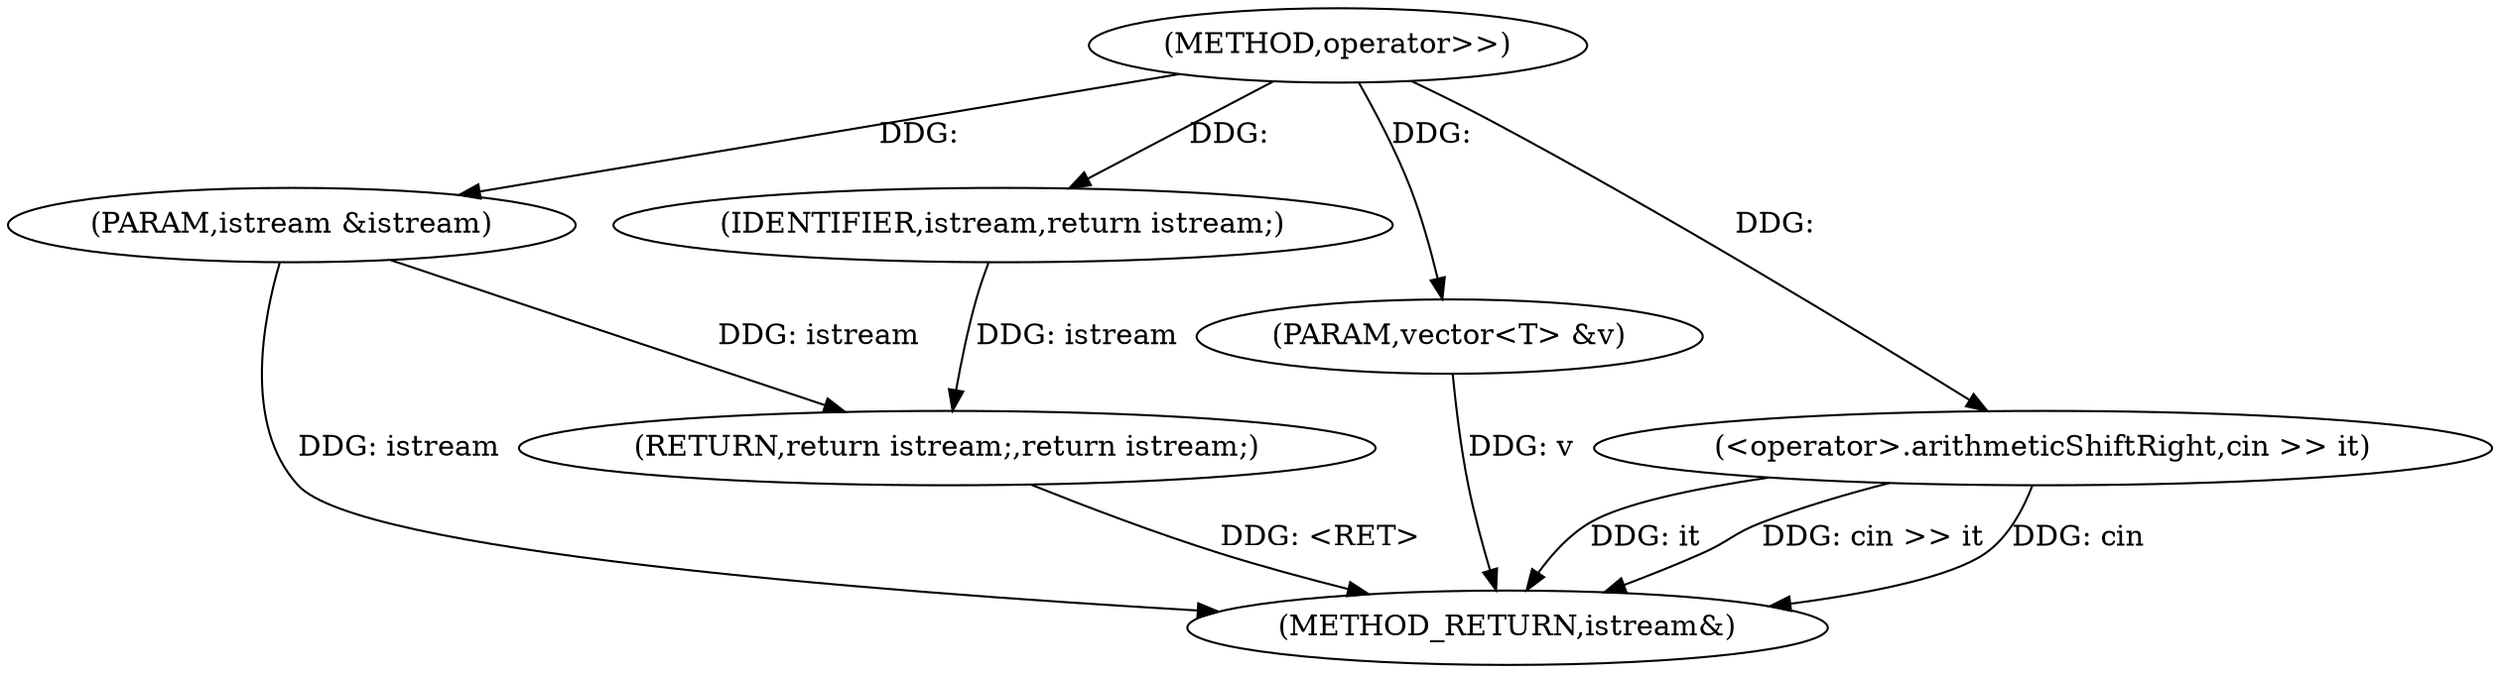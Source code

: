 digraph "operator>>" {  
"1001203" [label = "(METHOD,operator>>)" ]
"1001213" [label = "(METHOD_RETURN,istream&)" ]
"1001204" [label = "(PARAM,istream &istream)" ]
"1001205" [label = "(PARAM,vector<T> &v)" ]
"1001208" [label = "(<operator>.arithmeticShiftRight,cin >> it)" ]
"1001211" [label = "(RETURN,return istream;,return istream;)" ]
"1001212" [label = "(IDENTIFIER,istream,return istream;)" ]
  "1001204" -> "1001213"  [ label = "DDG: istream"] 
  "1001205" -> "1001213"  [ label = "DDG: v"] 
  "1001208" -> "1001213"  [ label = "DDG: it"] 
  "1001208" -> "1001213"  [ label = "DDG: cin >> it"] 
  "1001211" -> "1001213"  [ label = "DDG: <RET>"] 
  "1001208" -> "1001213"  [ label = "DDG: cin"] 
  "1001203" -> "1001204"  [ label = "DDG: "] 
  "1001203" -> "1001205"  [ label = "DDG: "] 
  "1001212" -> "1001211"  [ label = "DDG: istream"] 
  "1001204" -> "1001211"  [ label = "DDG: istream"] 
  "1001203" -> "1001208"  [ label = "DDG: "] 
  "1001203" -> "1001212"  [ label = "DDG: "] 
}
